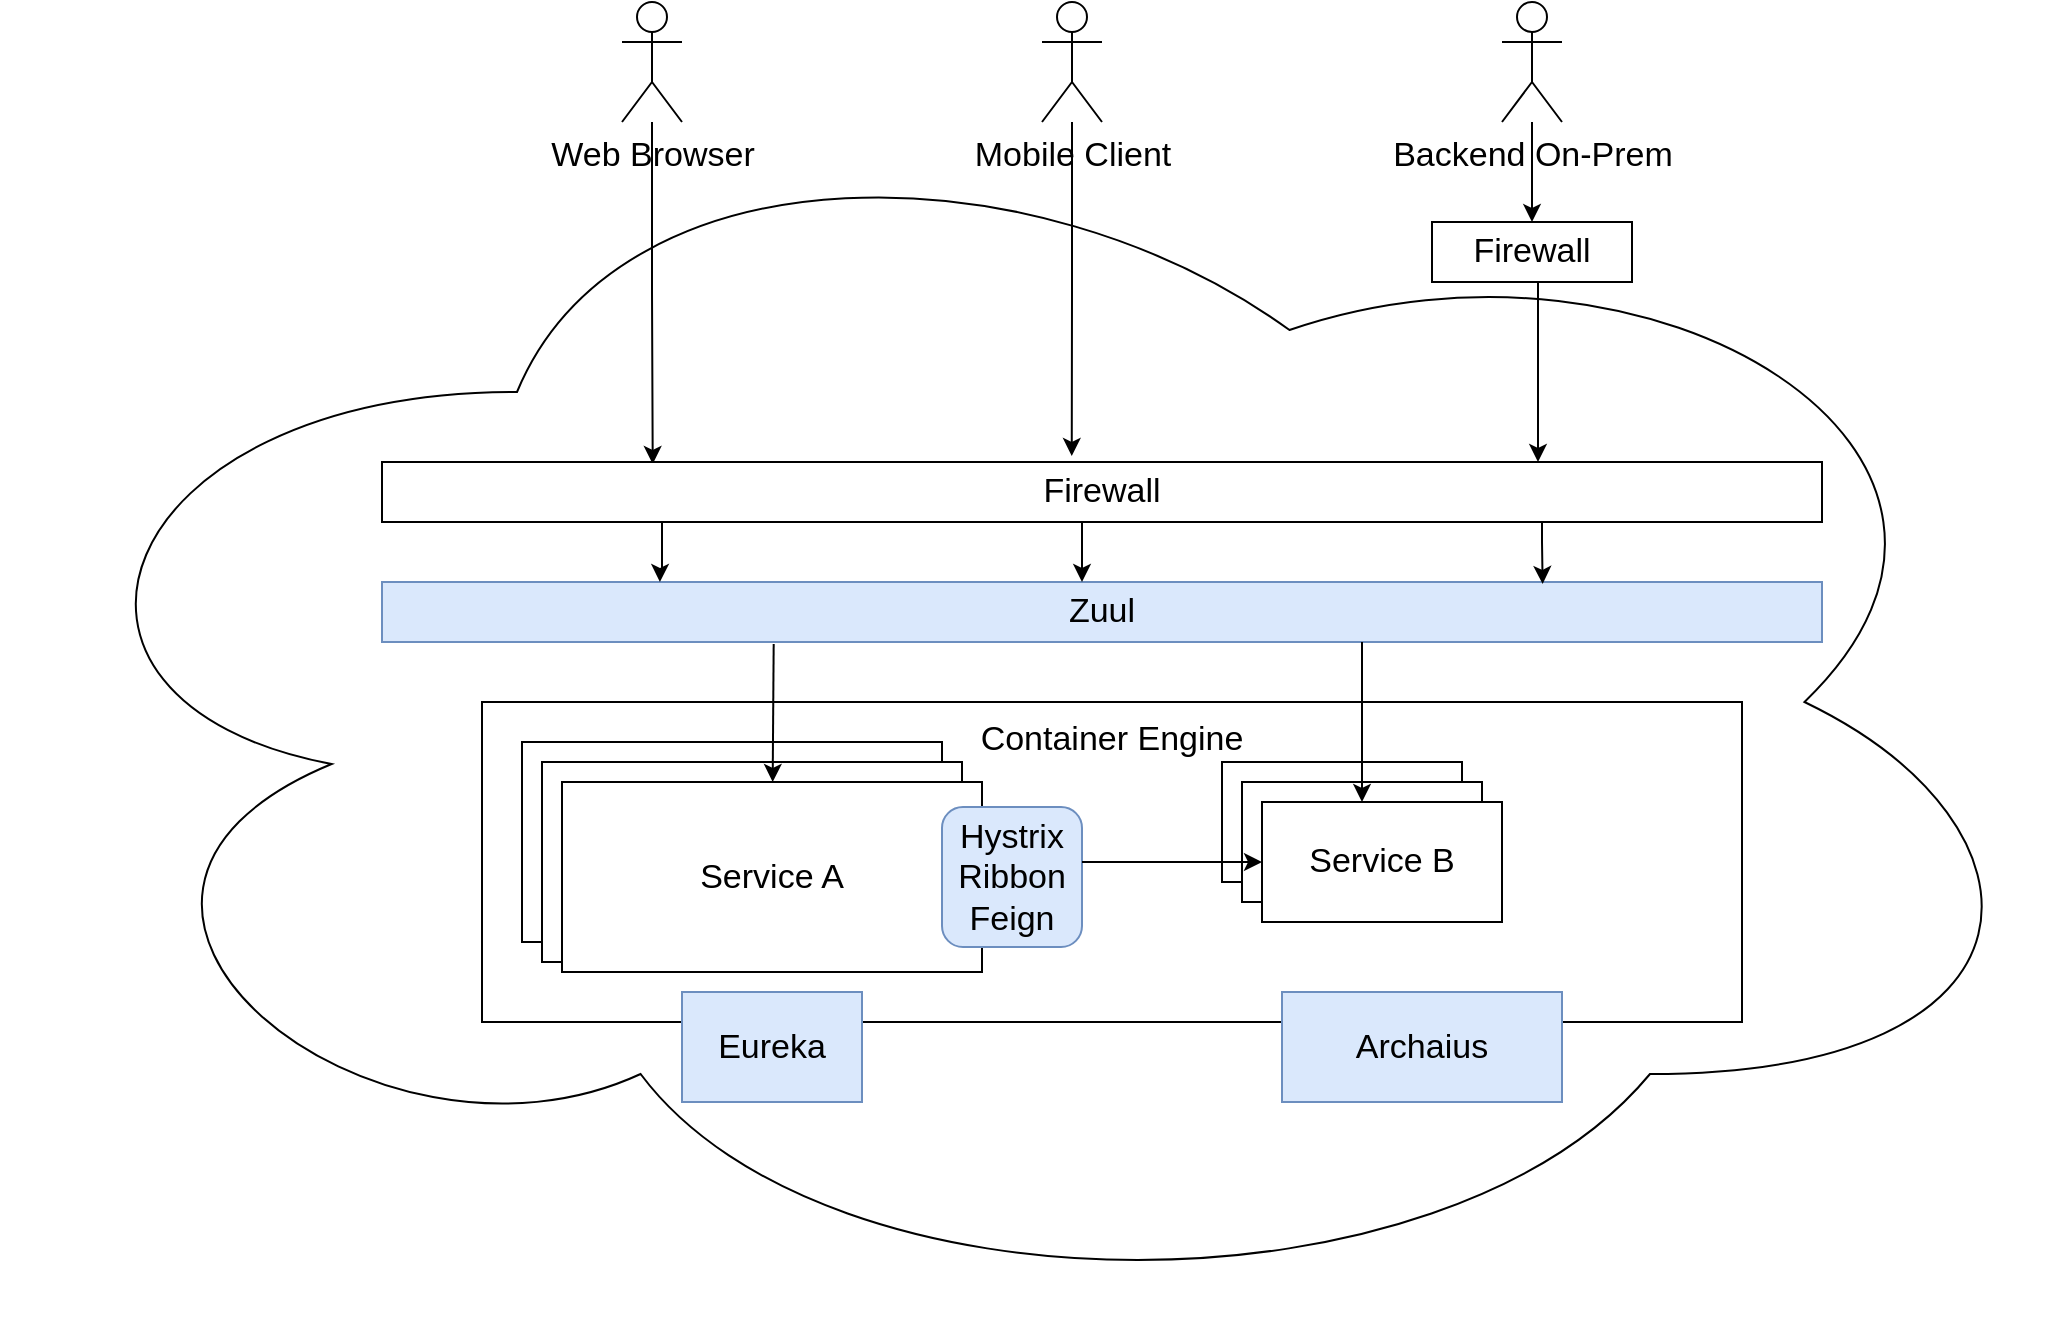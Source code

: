 <mxfile version="21.5.1" type="device">
  <diagram id="GKMzzEyLD9oDl8COxv9A" name="Seite-1">
    <mxGraphModel dx="2187" dy="1964" grid="1" gridSize="10" guides="1" tooltips="1" connect="1" arrows="1" fold="1" page="1" pageScale="1" pageWidth="827" pageHeight="1169" math="0" shadow="0">
      <root>
        <mxCell id="0" />
        <mxCell id="1" parent="0" />
        <mxCell id="yvZ86YNyxYZigQFrcvob-55" value="" style="ellipse;shape=cloud;whiteSpace=wrap;html=1;fontSize=17;" parent="1" vertex="1">
          <mxGeometry x="-230" y="30" width="1030" height="620" as="geometry" />
        </mxCell>
        <mxCell id="yvZ86YNyxYZigQFrcvob-57" value="&lt;br&gt;&lt;div&gt;Container Engine&lt;/div&gt;&lt;br style=&quot;font-size: 17px;&quot;&gt;&lt;br style=&quot;font-size: 17px;&quot;&gt;&lt;br style=&quot;font-size: 17px;&quot;&gt;&lt;br style=&quot;font-size: 17px;&quot;&gt;&lt;br style=&quot;font-size: 17px;&quot;&gt;&lt;br style=&quot;font-size: 17px;&quot;&gt;&lt;br style=&quot;font-size: 17px;&quot;&gt;" style="rounded=0;whiteSpace=wrap;html=1;fontSize=17;" parent="1" vertex="1">
          <mxGeometry x="10" y="340" width="630" height="160" as="geometry" />
        </mxCell>
        <mxCell id="yvZ86YNyxYZigQFrcvob-1" value="Zuul" style="rounded=0;whiteSpace=wrap;html=1;fillColor=#dae8fc;strokeColor=#6c8ebf;fontSize=17;" parent="1" vertex="1">
          <mxGeometry x="-40" y="280" width="720" height="30" as="geometry" />
        </mxCell>
        <mxCell id="yvZ86YNyxYZigQFrcvob-6" value="Service B" style="rounded=0;whiteSpace=wrap;html=1;fontSize=17;" parent="1" vertex="1">
          <mxGeometry x="380" y="370" width="120" height="60" as="geometry" />
        </mxCell>
        <mxCell id="yvZ86YNyxYZigQFrcvob-7" value="Service B" style="rounded=0;whiteSpace=wrap;html=1;fontSize=17;" parent="1" vertex="1">
          <mxGeometry x="390" y="380" width="120" height="60" as="geometry" />
        </mxCell>
        <mxCell id="yvZ86YNyxYZigQFrcvob-8" value="Service B" style="rounded=0;whiteSpace=wrap;html=1;fontSize=17;" parent="1" vertex="1">
          <mxGeometry x="400" y="390" width="120" height="60" as="geometry" />
        </mxCell>
        <mxCell id="yvZ86YNyxYZigQFrcvob-9" value="Eureka" style="rounded=0;whiteSpace=wrap;html=1;fillColor=#dae8fc;strokeColor=#6c8ebf;fontSize=17;" parent="1" vertex="1">
          <mxGeometry x="110" y="485" width="90" height="55" as="geometry" />
        </mxCell>
        <mxCell id="yvZ86YNyxYZigQFrcvob-10" value="Archaius" style="rounded=0;whiteSpace=wrap;html=1;fillColor=#dae8fc;strokeColor=#6c8ebf;fontSize=17;" parent="1" vertex="1">
          <mxGeometry x="410" y="485" width="140" height="55" as="geometry" />
        </mxCell>
        <mxCell id="yvZ86YNyxYZigQFrcvob-20" style="edgeStyle=orthogonalEdgeStyle;rounded=0;orthogonalLoop=1;jettySize=auto;html=1;endArrow=classic;endFill=1;fontSize=17;" parent="1" source="yvZ86YNyxYZigQFrcvob-1" target="yvZ86YNyxYZigQFrcvob-8" edge="1">
          <mxGeometry relative="1" as="geometry">
            <Array as="points">
              <mxPoint x="450" y="350" />
              <mxPoint x="450" y="350" />
            </Array>
          </mxGeometry>
        </mxCell>
        <mxCell id="yvZ86YNyxYZigQFrcvob-61" style="edgeStyle=orthogonalEdgeStyle;rounded=0;orthogonalLoop=1;jettySize=auto;html=1;entryX=0.188;entryY=0.033;entryDx=0;entryDy=0;endArrow=classic;endFill=1;entryPerimeter=0;fontSize=17;" parent="1" source="yvZ86YNyxYZigQFrcvob-22" target="yvZ86YNyxYZigQFrcvob-48" edge="1">
          <mxGeometry relative="1" as="geometry">
            <Array as="points" />
          </mxGeometry>
        </mxCell>
        <mxCell id="yvZ86YNyxYZigQFrcvob-22" value="Web Browser" style="shape=umlActor;verticalLabelPosition=bottom;verticalAlign=top;html=1;outlineConnect=0;fontSize=17;" parent="1" vertex="1">
          <mxGeometry x="80" y="-10" width="30" height="60" as="geometry" />
        </mxCell>
        <mxCell id="yvZ86YNyxYZigQFrcvob-60" style="edgeStyle=orthogonalEdgeStyle;rounded=0;orthogonalLoop=1;jettySize=auto;html=1;entryX=0.479;entryY=-0.1;entryDx=0;entryDy=0;endArrow=classic;endFill=1;entryPerimeter=0;fontSize=17;" parent="1" source="yvZ86YNyxYZigQFrcvob-23" target="yvZ86YNyxYZigQFrcvob-48" edge="1">
          <mxGeometry relative="1" as="geometry">
            <Array as="points" />
          </mxGeometry>
        </mxCell>
        <mxCell id="yvZ86YNyxYZigQFrcvob-23" value="Mobile Client" style="shape=umlActor;verticalLabelPosition=bottom;verticalAlign=top;html=1;outlineConnect=0;fontSize=17;" parent="1" vertex="1">
          <mxGeometry x="290" y="-10" width="30" height="60" as="geometry" />
        </mxCell>
        <mxCell id="yvZ86YNyxYZigQFrcvob-58" style="edgeStyle=orthogonalEdgeStyle;rounded=0;orthogonalLoop=1;jettySize=auto;html=1;entryX=0.5;entryY=0;entryDx=0;entryDy=0;endArrow=classic;endFill=1;fontSize=17;" parent="1" source="yvZ86YNyxYZigQFrcvob-31" target="yvZ86YNyxYZigQFrcvob-53" edge="1">
          <mxGeometry relative="1" as="geometry" />
        </mxCell>
        <mxCell id="yvZ86YNyxYZigQFrcvob-31" value="Backend On-Prem" style="shape=umlActor;verticalLabelPosition=bottom;verticalAlign=top;html=1;outlineConnect=0;fontSize=17;" parent="1" vertex="1">
          <mxGeometry x="520" y="-10" width="30" height="60" as="geometry" />
        </mxCell>
        <mxCell id="yvZ86YNyxYZigQFrcvob-62" style="edgeStyle=orthogonalEdgeStyle;rounded=0;orthogonalLoop=1;jettySize=auto;html=1;entryX=0.193;entryY=0;entryDx=0;entryDy=0;entryPerimeter=0;endArrow=classic;endFill=1;fontSize=17;" parent="1" source="yvZ86YNyxYZigQFrcvob-48" target="yvZ86YNyxYZigQFrcvob-1" edge="1">
          <mxGeometry relative="1" as="geometry">
            <Array as="points">
              <mxPoint x="100" y="275" />
            </Array>
          </mxGeometry>
        </mxCell>
        <mxCell id="yvZ86YNyxYZigQFrcvob-63" style="edgeStyle=orthogonalEdgeStyle;rounded=0;orthogonalLoop=1;jettySize=auto;html=1;endArrow=classic;endFill=1;fontSize=17;" parent="1" source="yvZ86YNyxYZigQFrcvob-48" target="yvZ86YNyxYZigQFrcvob-1" edge="1">
          <mxGeometry relative="1" as="geometry">
            <Array as="points">
              <mxPoint x="310" y="270" />
              <mxPoint x="310" y="270" />
            </Array>
          </mxGeometry>
        </mxCell>
        <mxCell id="yvZ86YNyxYZigQFrcvob-65" style="edgeStyle=orthogonalEdgeStyle;rounded=0;orthogonalLoop=1;jettySize=auto;html=1;entryX=0.806;entryY=0.033;entryDx=0;entryDy=0;entryPerimeter=0;endArrow=classic;endFill=1;fontSize=17;" parent="1" source="yvZ86YNyxYZigQFrcvob-48" target="yvZ86YNyxYZigQFrcvob-1" edge="1">
          <mxGeometry relative="1" as="geometry">
            <Array as="points">
              <mxPoint x="540" y="260" />
              <mxPoint x="540" y="260" />
            </Array>
          </mxGeometry>
        </mxCell>
        <mxCell id="yvZ86YNyxYZigQFrcvob-48" value="Firewall" style="rounded=0;whiteSpace=wrap;html=1;fontSize=17;" parent="1" vertex="1">
          <mxGeometry x="-40" y="220" width="720" height="30" as="geometry" />
        </mxCell>
        <mxCell id="yvZ86YNyxYZigQFrcvob-59" style="edgeStyle=orthogonalEdgeStyle;rounded=0;orthogonalLoop=1;jettySize=auto;html=1;endArrow=classic;endFill=1;fontSize=17;" parent="1" source="yvZ86YNyxYZigQFrcvob-53" target="yvZ86YNyxYZigQFrcvob-48" edge="1">
          <mxGeometry relative="1" as="geometry">
            <Array as="points">
              <mxPoint x="538" y="200" />
              <mxPoint x="538" y="200" />
            </Array>
          </mxGeometry>
        </mxCell>
        <mxCell id="yvZ86YNyxYZigQFrcvob-53" value="Firewall" style="rounded=0;whiteSpace=wrap;html=1;fontSize=17;" parent="1" vertex="1">
          <mxGeometry x="485" y="100" width="100" height="30" as="geometry" />
        </mxCell>
        <mxCell id="yvZ86YNyxYZigQFrcvob-67" value="Service A" style="rounded=0;whiteSpace=wrap;html=1;fontSize=17;" parent="1" vertex="1">
          <mxGeometry x="30" y="360" width="210" height="100" as="geometry" />
        </mxCell>
        <mxCell id="yvZ86YNyxYZigQFrcvob-70" value="Service A" style="rounded=0;whiteSpace=wrap;html=1;fontSize=17;" parent="1" vertex="1">
          <mxGeometry x="40" y="370" width="210" height="100" as="geometry" />
        </mxCell>
        <mxCell id="yvZ86YNyxYZigQFrcvob-71" value="Service A" style="rounded=0;whiteSpace=wrap;html=1;fontSize=17;" parent="1" vertex="1">
          <mxGeometry x="50" y="380" width="210" height="95" as="geometry" />
        </mxCell>
        <mxCell id="yvZ86YNyxYZigQFrcvob-69" value="Hystrix&lt;br style=&quot;font-size: 17px;&quot;&gt;Ribbon&lt;br style=&quot;font-size: 17px;&quot;&gt;Feign" style="rounded=1;whiteSpace=wrap;html=1;fillColor=#dae8fc;strokeColor=#6c8ebf;fontSize=17;" parent="1" vertex="1">
          <mxGeometry x="240" y="392.5" width="70" height="70" as="geometry" />
        </mxCell>
        <mxCell id="i6-p_j5mXQpVdAJ7_oQ--1" value="" style="endArrow=classic;html=1;rounded=0;entryX=0;entryY=0.5;entryDx=0;entryDy=0;" edge="1" parent="1" target="yvZ86YNyxYZigQFrcvob-8">
          <mxGeometry width="50" height="50" relative="1" as="geometry">
            <mxPoint x="310" y="420" as="sourcePoint" />
            <mxPoint x="260" y="450" as="targetPoint" />
          </mxGeometry>
        </mxCell>
        <mxCell id="i6-p_j5mXQpVdAJ7_oQ--2" value="" style="endArrow=classic;html=1;rounded=0;exitX=0.272;exitY=1.033;exitDx=0;exitDy=0;exitPerimeter=0;" edge="1" parent="1" source="yvZ86YNyxYZigQFrcvob-1" target="yvZ86YNyxYZigQFrcvob-71">
          <mxGeometry width="50" height="50" relative="1" as="geometry">
            <mxPoint x="210" y="500" as="sourcePoint" />
            <mxPoint x="260" y="450" as="targetPoint" />
          </mxGeometry>
        </mxCell>
      </root>
    </mxGraphModel>
  </diagram>
</mxfile>
